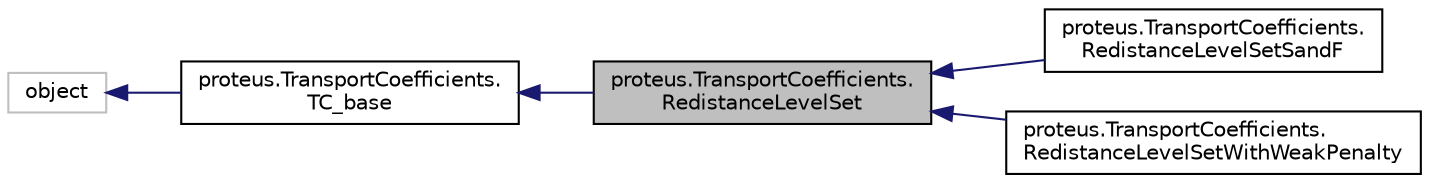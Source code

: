 digraph "proteus.TransportCoefficients.RedistanceLevelSet"
{
 // LATEX_PDF_SIZE
  edge [fontname="Helvetica",fontsize="10",labelfontname="Helvetica",labelfontsize="10"];
  node [fontname="Helvetica",fontsize="10",shape=record];
  rankdir="LR";
  Node1 [label="proteus.TransportCoefficients.\lRedistanceLevelSet",height=0.2,width=0.4,color="black", fillcolor="grey75", style="filled", fontcolor="black",tooltip=" "];
  Node2 -> Node1 [dir="back",color="midnightblue",fontsize="10",style="solid",fontname="Helvetica"];
  Node2 [label="proteus.TransportCoefficients.\lTC_base",height=0.2,width=0.4,color="black", fillcolor="white", style="filled",URL="$classproteus_1_1TransportCoefficients_1_1TC__base.html",tooltip="Base class for transport coefficients classes."];
  Node3 -> Node2 [dir="back",color="midnightblue",fontsize="10",style="solid",fontname="Helvetica"];
  Node3 [label="object",height=0.2,width=0.4,color="grey75", fillcolor="white", style="filled",tooltip=" "];
  Node1 -> Node4 [dir="back",color="midnightblue",fontsize="10",style="solid",fontname="Helvetica"];
  Node4 [label="proteus.TransportCoefficients.\lRedistanceLevelSetSandF",height=0.2,width=0.4,color="black", fillcolor="white", style="filled",URL="$classproteus_1_1TransportCoefficients_1_1RedistanceLevelSetSandF.html",tooltip=" "];
  Node1 -> Node5 [dir="back",color="midnightblue",fontsize="10",style="solid",fontname="Helvetica"];
  Node5 [label="proteus.TransportCoefficients.\lRedistanceLevelSetWithWeakPenalty",height=0.2,width=0.4,color="black", fillcolor="white", style="filled",URL="$classproteus_1_1TransportCoefficients_1_1RedistanceLevelSetWithWeakPenalty.html",tooltip=" "];
}
